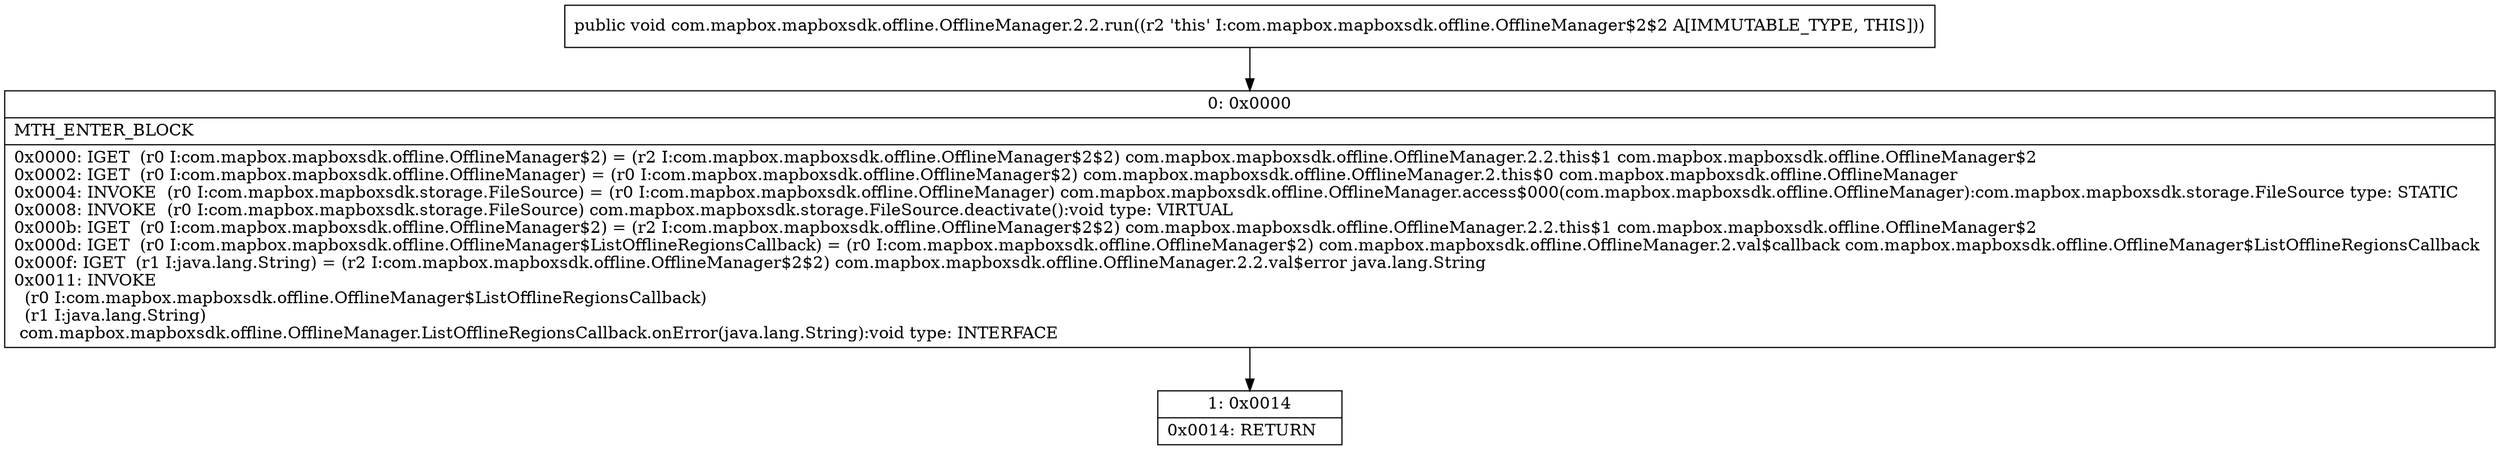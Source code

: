 digraph "CFG forcom.mapbox.mapboxsdk.offline.OfflineManager.2.2.run()V" {
Node_0 [shape=record,label="{0\:\ 0x0000|MTH_ENTER_BLOCK\l|0x0000: IGET  (r0 I:com.mapbox.mapboxsdk.offline.OfflineManager$2) = (r2 I:com.mapbox.mapboxsdk.offline.OfflineManager$2$2) com.mapbox.mapboxsdk.offline.OfflineManager.2.2.this$1 com.mapbox.mapboxsdk.offline.OfflineManager$2 \l0x0002: IGET  (r0 I:com.mapbox.mapboxsdk.offline.OfflineManager) = (r0 I:com.mapbox.mapboxsdk.offline.OfflineManager$2) com.mapbox.mapboxsdk.offline.OfflineManager.2.this$0 com.mapbox.mapboxsdk.offline.OfflineManager \l0x0004: INVOKE  (r0 I:com.mapbox.mapboxsdk.storage.FileSource) = (r0 I:com.mapbox.mapboxsdk.offline.OfflineManager) com.mapbox.mapboxsdk.offline.OfflineManager.access$000(com.mapbox.mapboxsdk.offline.OfflineManager):com.mapbox.mapboxsdk.storage.FileSource type: STATIC \l0x0008: INVOKE  (r0 I:com.mapbox.mapboxsdk.storage.FileSource) com.mapbox.mapboxsdk.storage.FileSource.deactivate():void type: VIRTUAL \l0x000b: IGET  (r0 I:com.mapbox.mapboxsdk.offline.OfflineManager$2) = (r2 I:com.mapbox.mapboxsdk.offline.OfflineManager$2$2) com.mapbox.mapboxsdk.offline.OfflineManager.2.2.this$1 com.mapbox.mapboxsdk.offline.OfflineManager$2 \l0x000d: IGET  (r0 I:com.mapbox.mapboxsdk.offline.OfflineManager$ListOfflineRegionsCallback) = (r0 I:com.mapbox.mapboxsdk.offline.OfflineManager$2) com.mapbox.mapboxsdk.offline.OfflineManager.2.val$callback com.mapbox.mapboxsdk.offline.OfflineManager$ListOfflineRegionsCallback \l0x000f: IGET  (r1 I:java.lang.String) = (r2 I:com.mapbox.mapboxsdk.offline.OfflineManager$2$2) com.mapbox.mapboxsdk.offline.OfflineManager.2.2.val$error java.lang.String \l0x0011: INVOKE  \l  (r0 I:com.mapbox.mapboxsdk.offline.OfflineManager$ListOfflineRegionsCallback)\l  (r1 I:java.lang.String)\l com.mapbox.mapboxsdk.offline.OfflineManager.ListOfflineRegionsCallback.onError(java.lang.String):void type: INTERFACE \l}"];
Node_1 [shape=record,label="{1\:\ 0x0014|0x0014: RETURN   \l}"];
MethodNode[shape=record,label="{public void com.mapbox.mapboxsdk.offline.OfflineManager.2.2.run((r2 'this' I:com.mapbox.mapboxsdk.offline.OfflineManager$2$2 A[IMMUTABLE_TYPE, THIS])) }"];
MethodNode -> Node_0;
Node_0 -> Node_1;
}

